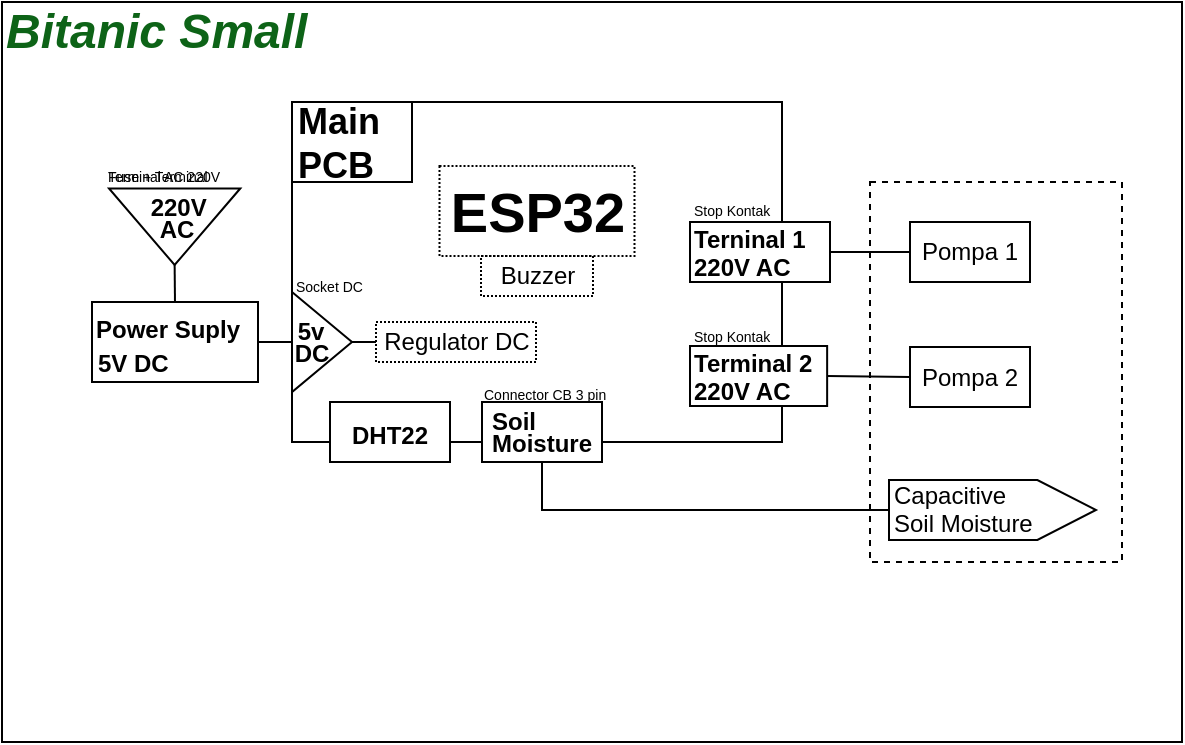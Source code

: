 <mxfile version="20.7.4" type="device"><diagram id="wyCUqGrX8lN_McECxB8N" name="small"><mxGraphModel dx="683" dy="401" grid="1" gridSize="10" guides="1" tooltips="1" connect="1" arrows="1" fold="1" page="1" pageScale="1" pageWidth="850" pageHeight="1100" math="0" shadow="0"><root><mxCell id="0"/><mxCell id="1" parent="0"/><mxCell id="32" value="" style="rounded=0;whiteSpace=wrap;html=1;" parent="1" vertex="1"><mxGeometry x="170" y="260" width="590" height="370" as="geometry"/></mxCell><mxCell id="2" value="" style="rounded=0;whiteSpace=wrap;html=1;" parent="1" vertex="1"><mxGeometry x="315" y="310" width="245" height="170" as="geometry"/></mxCell><mxCell id="5" value="" style="rounded=0;whiteSpace=wrap;html=1;fontSize=18;" parent="1" vertex="1"><mxGeometry x="315" y="310" width="60" height="40" as="geometry"/></mxCell><mxCell id="3" value="Main&lt;br&gt;&lt;div&gt;&lt;span&gt;PCB&lt;/span&gt;&lt;/div&gt;" style="text;html=1;strokeColor=none;fillColor=none;align=left;verticalAlign=middle;whiteSpace=wrap;rounded=0;fontSize=18;fontStyle=1" parent="1" vertex="1"><mxGeometry x="316" y="316" width="60" height="30" as="geometry"/></mxCell><mxCell id="15" value="" style="group" parent="1" vertex="1" connectable="0"><mxGeometry x="408" y="460" width="109" height="30" as="geometry"/></mxCell><mxCell id="13" value="" style="rounded=0;whiteSpace=wrap;html=1;fontSize=12;" parent="15" vertex="1"><mxGeometry x="2" width="60" height="30" as="geometry"/></mxCell><mxCell id="10" value="&lt;font style=&quot;font-size: 12px&quot;&gt;Soil&lt;/font&gt;" style="text;html=1;strokeColor=none;fillColor=none;align=left;verticalAlign=middle;whiteSpace=wrap;rounded=0;fontSize=18;fontStyle=1" parent="15" vertex="1"><mxGeometry x="5" y="3" width="60" height="10" as="geometry"/></mxCell><mxCell id="14" value="&lt;font style=&quot;font-size: 12px&quot;&gt;Moisture&lt;/font&gt;" style="text;html=1;strokeColor=none;fillColor=none;align=left;verticalAlign=middle;whiteSpace=wrap;rounded=0;fontSize=18;fontStyle=1" parent="15" vertex="1"><mxGeometry x="5" y="14" width="60" height="10" as="geometry"/></mxCell><mxCell id="16" value="" style="group" parent="1" vertex="1" connectable="0"><mxGeometry x="334" y="460" width="60" height="30" as="geometry"/></mxCell><mxCell id="11" value="" style="rounded=0;whiteSpace=wrap;html=1;fontSize=12;" parent="16" vertex="1"><mxGeometry width="60" height="30" as="geometry"/></mxCell><mxCell id="8" value="&lt;font style=&quot;font-size: 12px&quot;&gt;DHT22&lt;/font&gt;" style="text;html=1;strokeColor=none;fillColor=none;align=center;verticalAlign=middle;whiteSpace=wrap;rounded=0;fontSize=18;fontStyle=1" parent="16" vertex="1"><mxGeometry x="10" width="40" height="30" as="geometry"/></mxCell><mxCell id="18" value="" style="group" parent="1" vertex="1" connectable="0"><mxGeometry x="514" y="370" width="70" height="30" as="geometry"/></mxCell><mxCell id="19" value="" style="rounded=0;whiteSpace=wrap;html=1;fontSize=12;" parent="18" vertex="1"><mxGeometry width="70" height="30" as="geometry"/></mxCell><mxCell id="23" value="&lt;font style=&quot;font-size: 12px&quot;&gt;Terninal 1&lt;br&gt;&lt;/font&gt;" style="text;html=1;strokeColor=none;fillColor=none;align=left;verticalAlign=middle;whiteSpace=wrap;rounded=0;fontSize=18;fontStyle=1" parent="18" vertex="1"><mxGeometry y="0.25" width="70" height="12.75" as="geometry"/></mxCell><mxCell id="Qb7cStOURkSENXeeoCUP-73" value="&lt;font style=&quot;font-size: 12px&quot;&gt;220V AC&lt;br&gt;&lt;/font&gt;" style="text;html=1;strokeColor=none;fillColor=none;align=left;verticalAlign=middle;whiteSpace=wrap;rounded=0;fontSize=18;fontStyle=1" vertex="1" parent="18"><mxGeometry y="15" width="70" height="12.75" as="geometry"/></mxCell><mxCell id="24" value="" style="triangle;whiteSpace=wrap;html=1;fontSize=12;align=left;" parent="1" vertex="1"><mxGeometry x="315" y="405" width="30" height="50" as="geometry"/></mxCell><mxCell id="25" value="5v" style="text;html=1;strokeColor=none;fillColor=none;align=center;verticalAlign=middle;whiteSpace=wrap;rounded=0;fontSize=12;fontStyle=1" parent="1" vertex="1"><mxGeometry x="315" y="419.5" width="19" height="11" as="geometry"/></mxCell><mxCell id="26" value="DC" style="text;html=1;strokeColor=none;fillColor=none;align=center;verticalAlign=middle;whiteSpace=wrap;rounded=0;fontSize=12;fontStyle=1" parent="1" vertex="1"><mxGeometry x="316" y="430.5" width="18" height="11" as="geometry"/></mxCell><mxCell id="33" value="" style="endArrow=none;html=1;fillColor=#a20025;strokeColor=#000000;exitX=1;exitY=0.5;exitDx=0;exitDy=0;entryX=0;entryY=0.5;entryDx=0;entryDy=0;fontColor=#000000;" parent="1" source="27" target="24" edge="1"><mxGeometry width="50" height="50" relative="1" as="geometry"><mxPoint x="285" y="416" as="sourcePoint"/><mxPoint x="455" y="365" as="targetPoint"/></mxGeometry></mxCell><mxCell id="Qb7cStOURkSENXeeoCUP-34" value="Bitanic Small" style="text;html=1;strokeColor=none;fillColor=none;align=left;verticalAlign=middle;whiteSpace=wrap;rounded=0;fontSize=24;fontStyle=3;fontColor=#0d6317;" vertex="1" parent="1"><mxGeometry x="170" y="260" width="160" height="30" as="geometry"/></mxCell><mxCell id="Qb7cStOURkSENXeeoCUP-37" value="" style="shape=offPageConnector;whiteSpace=wrap;html=1;fontFamily=Comic Sans MS;fontSize=24;fontColor=#000000;fillColor=none;size=0.283;rotation=-90;" vertex="1" parent="1"><mxGeometry x="650.25" y="462.25" width="30" height="103.5" as="geometry"/></mxCell><mxCell id="Qb7cStOURkSENXeeoCUP-49" value="&lt;span style=&quot;font-weight: normal;&quot;&gt;&lt;font style=&quot;font-size: 7px;&quot;&gt;Socket DC&lt;/font&gt;&lt;/span&gt;" style="text;html=1;strokeColor=none;fillColor=none;align=left;verticalAlign=middle;whiteSpace=wrap;rounded=0;fontSize=18;fontStyle=1" vertex="1" parent="1"><mxGeometry x="315" y="392.5" width="45" height="13" as="geometry"/></mxCell><mxCell id="Qb7cStOURkSENXeeoCUP-50" value="" style="endArrow=none;html=1;rounded=0;strokeColor=#000000;fontFamily=Comic Sans MS;fontSize=7;fontColor=#000000;entryX=0.5;entryY=1;entryDx=0;entryDy=0;exitX=0.5;exitY=0;exitDx=0;exitDy=0;" edge="1" parent="1" source="Qb7cStOURkSENXeeoCUP-37" target="13"><mxGeometry width="50" height="50" relative="1" as="geometry"><mxPoint x="366" y="543" as="sourcePoint"/><mxPoint x="416" y="493" as="targetPoint"/><Array as="points"><mxPoint x="440" y="514"/></Array></mxGeometry></mxCell><mxCell id="Qb7cStOURkSENXeeoCUP-42" value="&lt;span style=&quot;font-weight: normal;&quot;&gt;&lt;font style=&quot;font-size: 7px;&quot;&gt;Connector CB 3 pin&lt;/font&gt;&lt;/span&gt;" style="text;html=1;strokeColor=none;fillColor=none;align=left;verticalAlign=middle;whiteSpace=wrap;rounded=0;fontSize=18;fontStyle=1" vertex="1" parent="1"><mxGeometry x="409" y="446" width="112" height="13" as="geometry"/></mxCell><mxCell id="Qb7cStOURkSENXeeoCUP-51" value="&lt;span style=&quot;font-weight: normal;&quot;&gt;&lt;font style=&quot;font-size: 12px;&quot;&gt;Soil Moisture&lt;/font&gt;&lt;/span&gt;" style="text;html=1;strokeColor=none;fillColor=none;align=left;verticalAlign=middle;whiteSpace=wrap;rounded=0;fontSize=18;fontStyle=1" vertex="1" parent="1"><mxGeometry x="614" y="512.5" width="80" height="13" as="geometry"/></mxCell><mxCell id="Qb7cStOURkSENXeeoCUP-52" value="&lt;span style=&quot;font-weight: normal;&quot;&gt;&lt;font style=&quot;font-size: 12px;&quot;&gt;Capacitive&lt;/font&gt;&lt;/span&gt;" style="text;html=1;strokeColor=none;fillColor=none;align=left;verticalAlign=middle;whiteSpace=wrap;rounded=0;fontSize=18;fontStyle=1" vertex="1" parent="1"><mxGeometry x="614" y="498.5" width="80" height="13" as="geometry"/></mxCell><mxCell id="Qb7cStOURkSENXeeoCUP-53" value="" style="rounded=0;whiteSpace=wrap;html=1;fontFamily=Comic Sans MS;fontSize=24;fontColor=#000000;dashed=1;fillColor=none;" vertex="1" parent="1"><mxGeometry x="604" y="350" width="126" height="190" as="geometry"/></mxCell><mxCell id="Qb7cStOURkSENXeeoCUP-55" value="" style="group" vertex="1" connectable="0" parent="1"><mxGeometry x="215" y="410" width="84" height="40" as="geometry"/></mxCell><mxCell id="27" value="" style="rounded=0;whiteSpace=wrap;html=1;fontSize=12;" parent="Qb7cStOURkSENXeeoCUP-55" vertex="1"><mxGeometry width="83" height="40" as="geometry"/></mxCell><mxCell id="28" value="&lt;span style=&quot;font-size: 12px&quot;&gt;&lt;b&gt;Power Suply&lt;/b&gt;&lt;/span&gt;" style="text;html=1;strokeColor=none;fillColor=none;align=left;verticalAlign=middle;whiteSpace=wrap;rounded=0;fontSize=18;fontStyle=0" parent="Qb7cStOURkSENXeeoCUP-55" vertex="1"><mxGeometry x="-0.5" y="3.5" width="83" height="17" as="geometry"/></mxCell><mxCell id="29" value="&lt;span style=&quot;font-size: 12px&quot;&gt;&lt;b&gt;5V DC&lt;/b&gt;&lt;/span&gt;" style="text;html=1;strokeColor=none;fillColor=none;align=left;verticalAlign=middle;whiteSpace=wrap;rounded=0;fontSize=18;fontStyle=0" parent="Qb7cStOURkSENXeeoCUP-55" vertex="1"><mxGeometry x="1" y="20.5" width="80" height="17" as="geometry"/></mxCell><mxCell id="Qb7cStOURkSENXeeoCUP-65" value="" style="endArrow=none;html=1;rounded=0;strokeColor=#000000;fontFamily=Comic Sans MS;fontSize=12;fontColor=#000000;entryX=1;entryY=0.5;entryDx=0;entryDy=0;exitX=0.5;exitY=0;exitDx=0;exitDy=0;" edge="1" parent="1" source="27" target="Qb7cStOURkSENXeeoCUP-68"><mxGeometry width="50" height="50" relative="1" as="geometry"><mxPoint x="390" y="465" as="sourcePoint"/><mxPoint x="256.5" y="389.0" as="targetPoint"/></mxGeometry></mxCell><mxCell id="Qb7cStOURkSENXeeoCUP-68" value="" style="triangle;whiteSpace=wrap;html=1;fontFamily=Comic Sans MS;fontSize=12;fontColor=#000000;fillColor=none;rotation=90;" vertex="1" parent="1"><mxGeometry x="237.19" y="339.56" width="38.25" height="65.62" as="geometry"/></mxCell><mxCell id="Qb7cStOURkSENXeeoCUP-69" value="220V&amp;nbsp;" style="text;html=1;strokeColor=none;fillColor=none;align=center;verticalAlign=middle;whiteSpace=wrap;rounded=0;fontSize=12;fontStyle=1" vertex="1" parent="1"><mxGeometry x="250.5" y="358" width="17.5" height="10" as="geometry"/></mxCell><mxCell id="Qb7cStOURkSENXeeoCUP-70" value="AC" style="text;html=1;strokeColor=none;fillColor=none;align=center;verticalAlign=middle;whiteSpace=wrap;rounded=0;fontSize=12;fontStyle=1" vertex="1" parent="1"><mxGeometry x="247.5" y="368" width="19" height="11" as="geometry"/></mxCell><mxCell id="Qb7cStOURkSENXeeoCUP-71" value="&lt;span style=&quot;font-weight: normal;&quot;&gt;&lt;font style=&quot;font-size: 7px;&quot;&gt;Terminal AC 220V&amp;nbsp;&lt;/font&gt;&lt;/span&gt;" style="text;html=1;strokeColor=none;fillColor=none;align=left;verticalAlign=middle;whiteSpace=wrap;rounded=0;fontSize=18;fontStyle=1" vertex="1" parent="1"><mxGeometry x="221" y="337" width="69" height="13" as="geometry"/></mxCell><mxCell id="Qb7cStOURkSENXeeoCUP-72" value="&lt;span style=&quot;font-weight: normal;&quot;&gt;&lt;font style=&quot;font-size: 7px;&quot;&gt;Fuse + Terminal&lt;/font&gt;&lt;/span&gt;" style="text;html=1;strokeColor=none;fillColor=none;align=left;verticalAlign=middle;whiteSpace=wrap;rounded=0;fontSize=18;fontStyle=1" vertex="1" parent="1"><mxGeometry x="221" y="339" width="69" height="10" as="geometry"/></mxCell><mxCell id="Qb7cStOURkSENXeeoCUP-74" value="" style="group" vertex="1" connectable="0" parent="1"><mxGeometry x="514" y="432" width="80" height="30" as="geometry"/></mxCell><mxCell id="Qb7cStOURkSENXeeoCUP-75" value="" style="rounded=0;whiteSpace=wrap;html=1;fontSize=12;" vertex="1" parent="Qb7cStOURkSENXeeoCUP-74"><mxGeometry width="68.571" height="30" as="geometry"/></mxCell><mxCell id="Qb7cStOURkSENXeeoCUP-76" value="&lt;font style=&quot;font-size: 12px&quot;&gt;Terminal 2&lt;br&gt;&lt;/font&gt;" style="text;html=1;strokeColor=none;fillColor=none;align=left;verticalAlign=middle;whiteSpace=wrap;rounded=0;fontSize=18;fontStyle=1" vertex="1" parent="Qb7cStOURkSENXeeoCUP-74"><mxGeometry y="0.25" width="80" height="12.75" as="geometry"/></mxCell><mxCell id="Qb7cStOURkSENXeeoCUP-77" value="&lt;font style=&quot;font-size: 12px&quot;&gt;220V AC&lt;br&gt;&lt;/font&gt;" style="text;html=1;strokeColor=none;fillColor=none;align=left;verticalAlign=middle;whiteSpace=wrap;rounded=0;fontSize=18;fontStyle=1" vertex="1" parent="Qb7cStOURkSENXeeoCUP-74"><mxGeometry y="15" width="68.571" height="12.75" as="geometry"/></mxCell><mxCell id="Qb7cStOURkSENXeeoCUP-79" value="" style="group" vertex="1" connectable="0" parent="1"><mxGeometry x="624" y="370" width="60" height="30" as="geometry"/></mxCell><mxCell id="Qb7cStOURkSENXeeoCUP-80" value="Pompa 1" style="rounded=0;whiteSpace=wrap;html=1;fontSize=12;" vertex="1" parent="Qb7cStOURkSENXeeoCUP-79"><mxGeometry width="60" height="30" as="geometry"/></mxCell><mxCell id="Qb7cStOURkSENXeeoCUP-83" value="" style="group" vertex="1" connectable="0" parent="1"><mxGeometry x="624" y="432.5" width="60" height="30" as="geometry"/></mxCell><mxCell id="Qb7cStOURkSENXeeoCUP-84" value="Pompa 2" style="rounded=0;whiteSpace=wrap;html=1;fontSize=12;" vertex="1" parent="Qb7cStOURkSENXeeoCUP-83"><mxGeometry width="60" height="30" as="geometry"/></mxCell><mxCell id="Qb7cStOURkSENXeeoCUP-88" value="" style="endArrow=none;html=1;rounded=0;strokeColor=#000000;fontFamily=Comic Sans MS;fontSize=12;fontColor=#000000;entryX=0;entryY=0.5;entryDx=0;entryDy=0;exitX=1;exitY=0;exitDx=0;exitDy=0;" edge="1" parent="1" source="Qb7cStOURkSENXeeoCUP-73" target="Qb7cStOURkSENXeeoCUP-80"><mxGeometry width="50" height="50" relative="1" as="geometry"><mxPoint x="534" y="420" as="sourcePoint"/><mxPoint x="584" y="370" as="targetPoint"/></mxGeometry></mxCell><mxCell id="Qb7cStOURkSENXeeoCUP-89" value="" style="endArrow=none;html=1;rounded=0;strokeColor=#000000;fontFamily=Comic Sans MS;fontSize=12;fontColor=#000000;entryX=0;entryY=0.5;entryDx=0;entryDy=0;exitX=1;exitY=0.5;exitDx=0;exitDy=0;" edge="1" parent="1" source="Qb7cStOURkSENXeeoCUP-75" target="Qb7cStOURkSENXeeoCUP-84"><mxGeometry width="50" height="50" relative="1" as="geometry"><mxPoint x="594" y="395" as="sourcePoint"/><mxPoint x="624" y="395" as="targetPoint"/></mxGeometry></mxCell><mxCell id="Qb7cStOURkSENXeeoCUP-90" value="&lt;span style=&quot;font-size: 7px; font-weight: 400;&quot;&gt;Stop Kontak&lt;/span&gt;" style="text;html=1;strokeColor=none;fillColor=none;align=left;verticalAlign=middle;whiteSpace=wrap;rounded=0;fontSize=18;fontStyle=1" vertex="1" parent="1"><mxGeometry x="514" y="417" width="50" height="13" as="geometry"/></mxCell><mxCell id="Qb7cStOURkSENXeeoCUP-91" value="&lt;span style=&quot;font-size: 7px; font-weight: 400;&quot;&gt;Stop Kontak&lt;/span&gt;" style="text;html=1;strokeColor=none;fillColor=none;align=left;verticalAlign=middle;whiteSpace=wrap;rounded=0;fontSize=18;fontStyle=1" vertex="1" parent="1"><mxGeometry x="514" y="354.56" width="50" height="13" as="geometry"/></mxCell><mxCell id="Qb7cStOURkSENXeeoCUP-92" value="&lt;span style=&quot;font-family: Helvetica; font-weight: 700; text-align: left;&quot;&gt;&lt;font style=&quot;font-size: 28px;&quot;&gt;ESP32&lt;/font&gt;&lt;/span&gt;" style="rounded=0;whiteSpace=wrap;html=1;fontFamily=Comic Sans MS;fontSize=12;fontColor=#000000;fillColor=none;dashed=1;dashPattern=1 1;" vertex="1" parent="1"><mxGeometry x="388.75" y="342" width="97.5" height="45" as="geometry"/></mxCell><mxCell id="Qb7cStOURkSENXeeoCUP-94" value="" style="rounded=0;whiteSpace=wrap;html=1;fontFamily=Comic Sans MS;fontSize=12;fontColor=#000000;fillColor=none;dashed=1;dashPattern=1 1;" vertex="1" parent="1"><mxGeometry x="357" y="420" width="80" height="20" as="geometry"/></mxCell><mxCell id="Qb7cStOURkSENXeeoCUP-95" value="Regulator DC" style="text;html=1;strokeColor=none;fillColor=none;align=center;verticalAlign=middle;whiteSpace=wrap;rounded=0;fontSize=12;fontStyle=0" vertex="1" parent="1"><mxGeometry x="357" y="424.5" width="81" height="11" as="geometry"/></mxCell><mxCell id="Qb7cStOURkSENXeeoCUP-96" value="" style="endArrow=none;html=1;fillColor=#a20025;strokeColor=#000000;exitX=1;exitY=0.5;exitDx=0;exitDy=0;entryX=0;entryY=0.5;entryDx=0;entryDy=0;fontColor=#000000;" edge="1" parent="1" source="24" target="Qb7cStOURkSENXeeoCUP-94"><mxGeometry width="50" height="50" relative="1" as="geometry"><mxPoint x="308.0" y="440" as="sourcePoint"/><mxPoint x="325" y="440" as="targetPoint"/></mxGeometry></mxCell><mxCell id="Qb7cStOURkSENXeeoCUP-98" value="&lt;span style=&quot;font-family: Helvetica;&quot;&gt;Buzzer&lt;/span&gt;" style="rounded=0;whiteSpace=wrap;html=1;fontFamily=Comic Sans MS;fontSize=12;fontColor=#000000;fillColor=none;dashed=1;dashPattern=1 1;" vertex="1" parent="1"><mxGeometry x="409.5" y="387" width="56" height="20" as="geometry"/></mxCell></root></mxGraphModel></diagram></mxfile>